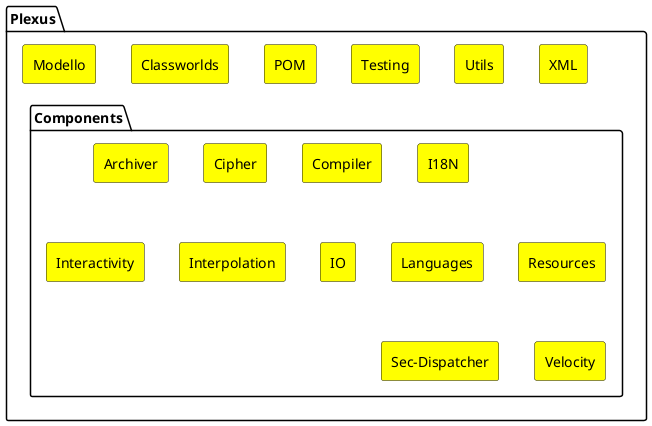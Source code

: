 /'
Licensed to the Apache Software Foundation (ASF) under one
or more contributor license agreements.  See the NOTICE file
distributed with this work for additional information
regarding copyright ownership.  The ASF licenses this file
to you under the Apache License, Version 2.0 (the
"License"); you may not use this file except in compliance
with the License.  You may obtain a copy of the License at

  http://www.apache.org/licenses/LICENSE-2.0

Unless required by applicable law or agreed to in writing,
software distributed under the License is distributed on an
"AS IS" BASIS, WITHOUT WARRANTIES OR CONDITIONS OF ANY
KIND, either express or implied.  See the License for the
specific language governing permissions and limitations
under the License.
'/
@startuml

<style>
    rectangle {
        BackgroundColor Yellow
    }
}
</style>

'Keep ordering of SCM 'default.xml' repo manifest
package "Plexus" {
  rectangle "Modello"
  rectangle "Classworlds"

  package "Components" {
    rectangle "Archiver"
    rectangle "Cipher"
    rectangle "Compiler"
    rectangle "I18N"
    rectangle "Interactivity"
    rectangle "Interpolation"
    rectangle "IO"
    rectangle "Languages"
    rectangle "Resources"
    rectangle "Sec-Dispatcher"
    rectangle "Velocity"
  }

  rectangle "POM"
  rectangle "Testing"
  rectangle "Utils"
  rectangle "XML"
}

'hidden dependencies to change layout
"Modello" -[hidden]right-> "Classworlds"
"Classworlds" -[hidden]down-> "Archiver"

"Archiver" -[hidden]right-> "Cipher"
"Cipher" -[hidden]right-> "Compiler"
"Compiler" -[hidden]right-> "I18N"
"I18N" -[hidden]down-> "Interactivity"

"Interactivity" -[hidden]right-> "Interpolation"
"Interpolation" -[hidden]right-> "IO"
"IO" -[hidden]right-> "Languages"
"Languages" -[hidden]right-> "Resources"
"Resources" -[hidden]down-> "Sec-Dispatcher"
"Sec-Dispatcher" -[hidden]right-> "Velocity"

"Classworlds" -[hidden]right-> "POM"
"POM" -[hidden]right-> "Testing"
"Testing" -[hidden]right-> "Utils"
"Utils" -[hidden]right-> "XML"

url of "Modello" is [[https://github.com/codehaus-plexus/modello]]
url of "Classworlds" is [[https://github.com/codehaus-plexus/plexus-classworlds]]
url of "Archiver" is [[https://github.com/codehaus-plexus/plexus-archiver]]
url of "Cipher" is [[https://github.com/codehaus-plexus/plexus-cipher]]
url of "Compiler" is [[https://github.com/codehaus-plexus/plexus-compiler]]
url of "I18N" is [[https://github.com/codehaus-plexus/plexus-i18n]]
url of "Interactivity" is [[https://github.com/codehaus-plexus/plexus-interactivity]]
url of "Interpolation" is [[https://github.com/codehaus-plexus/plexus-interpolation]]
url of "IO" is [[https://github.com/codehaus-plexus/plexus-io]]
url of "Languages" is [[https://github.com/codehaus-plexus/plexus-languages]]
url of "Resources" is [[https://github.com/codehaus-plexus/plexus-resources]]
url of "Sec-Dispatcher" is [[https://github.com/codehaus-plexus/plexus-sec-dispatcher]]
url of "Velocity" is [[https://github.com/codehaus-plexus/plexus-velocity]]
url of "POM" is [[https://github.com/codehaus-plexus/plexus-pom]]
url of "Testing" is [[https://github.com/codehaus-plexus/plexus-testing]]
url of "Utils" is [[https://github.com/codehaus-plexus/plexus-utils]]
url of "XML" is [[https://github.com/codehaus-plexus/plexus-xml]]

@enduml
